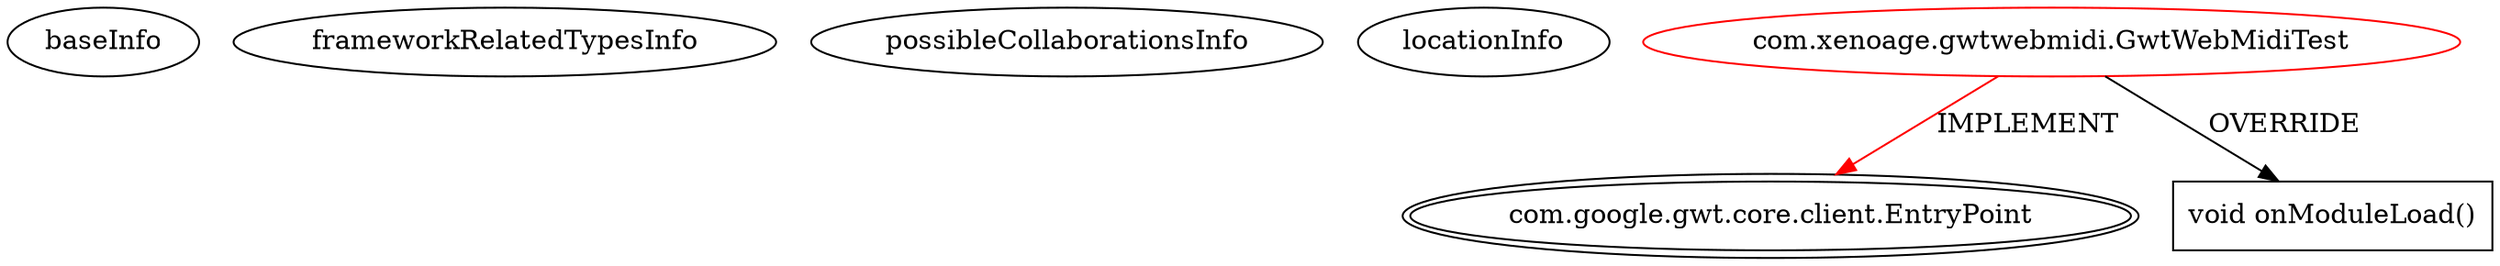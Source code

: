 digraph {
baseInfo[graphId=481,category="extension_graph",isAnonymous=false,possibleRelation=false]
frameworkRelatedTypesInfo[0="com.google.gwt.core.client.EntryPoint"]
possibleCollaborationsInfo[]
locationInfo[projectName="Xenoage-GwtWebMidi",filePath="/Xenoage-GwtWebMidi/GwtWebMidi-master/GwtWebMidi/src/com/xenoage/gwtwebmidi/GwtWebMidiTest.java",contextSignature="GwtWebMidiTest",graphId="481"]
0[label="com.xenoage.gwtwebmidi.GwtWebMidiTest",vertexType="ROOT_CLIENT_CLASS_DECLARATION",isFrameworkType=false,color=red]
1[label="com.google.gwt.core.client.EntryPoint",vertexType="FRAMEWORK_INTERFACE_TYPE",isFrameworkType=true,peripheries=2]
2[label="void onModuleLoad()",vertexType="OVERRIDING_METHOD_DECLARATION",isFrameworkType=false,shape=box]
0->1[label="IMPLEMENT",color=red]
0->2[label="OVERRIDE"]
}
